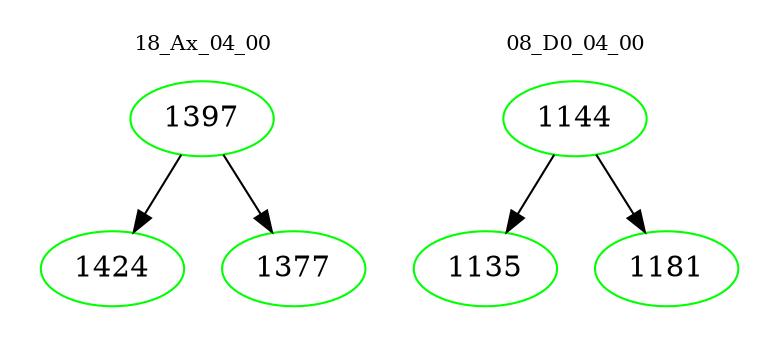 digraph{
subgraph cluster_0 {
color = white
label = "18_Ax_04_00";
fontsize=10;
T0_1397 [label="1397", color="green"]
T0_1397 -> T0_1424 [color="black"]
T0_1424 [label="1424", color="green"]
T0_1397 -> T0_1377 [color="black"]
T0_1377 [label="1377", color="green"]
}
subgraph cluster_1 {
color = white
label = "08_D0_04_00";
fontsize=10;
T1_1144 [label="1144", color="green"]
T1_1144 -> T1_1135 [color="black"]
T1_1135 [label="1135", color="green"]
T1_1144 -> T1_1181 [color="black"]
T1_1181 [label="1181", color="green"]
}
}
